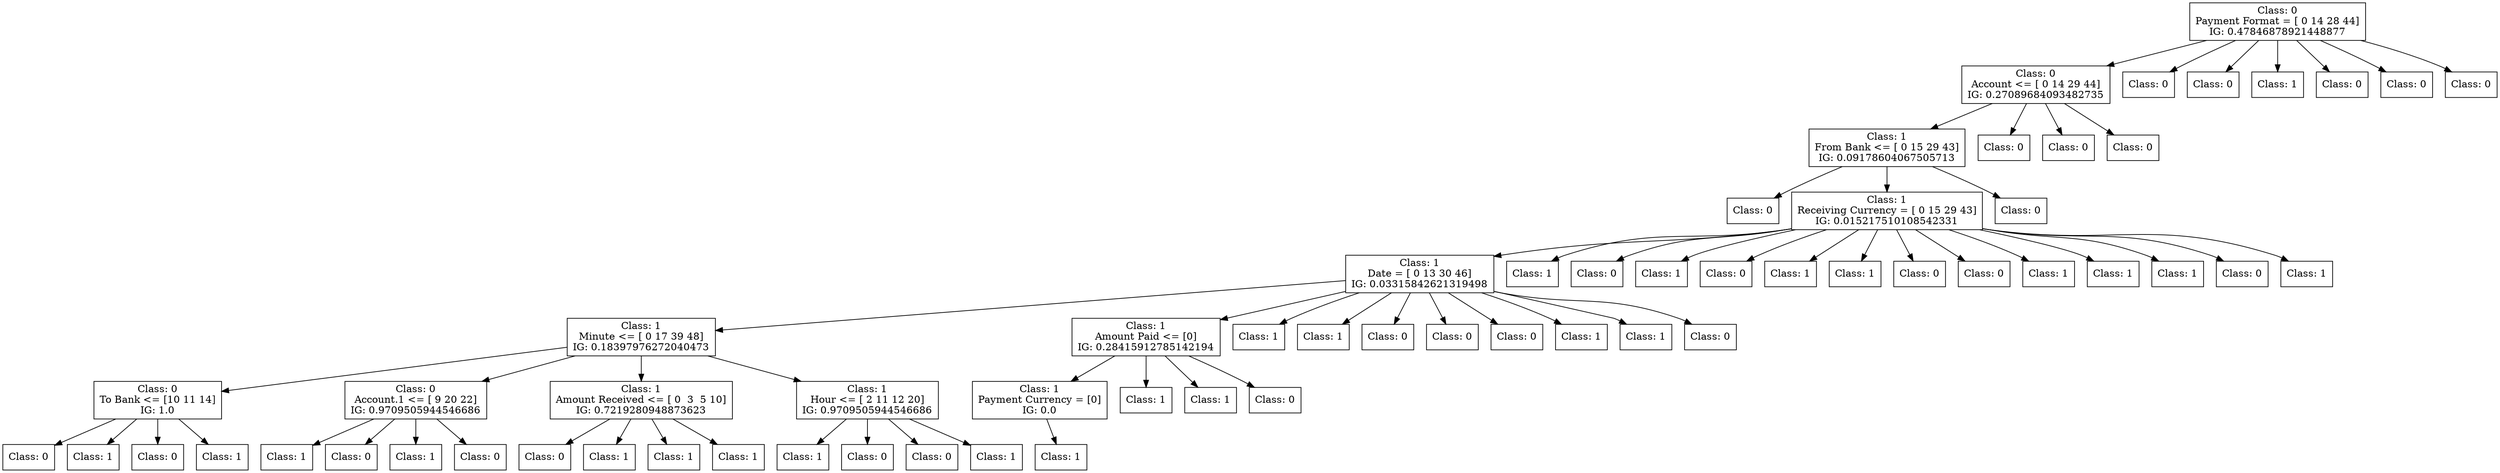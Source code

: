 digraph DecisionTree {
	rankdir=TD;
	node [shape=box];
	2639425862912 [label="Class: 0
Payment Format = [ 0 14 28 44]
IG: 0.47846878921448877"];
	2639425850432 [label="Class: 0
Account <= [ 0 14 29 44]
IG: 0.27089684093482735"];
	2639425862912 -> 2639425850432;
	2639425856480 [label="Class: 1
From Bank <= [ 0 15 29 43]
IG: 0.09178604067505713"];
	2639425850432 -> 2639425856480;
	2639425852112 [label="Class: 0
"];
	2639425856480 -> 2639425852112;
	2639425852208 [label="Class: 1
Receiving Currency = [ 0 15 29 43]
IG: 0.015217510108542331"];
	2639425856480 -> 2639425852208;
	2639425861088 [label="Class: 1
Date = [ 0 13 30 46]
IG: 0.03315842621319498"];
	2639425852208 -> 2639425861088;
	2639425852592 [label="Class: 1
Minute <= [ 0 17 39 48]
IG: 0.18397976272040473"];
	2639425861088 -> 2639425852592;
	2639425850960 [label="Class: 0
To Bank <= [10 11 14]
IG: 1.0"];
	2639425852592 -> 2639425850960;
	2639425849616 [label="Class: 0
"];
	2639425850960 -> 2639425849616;
	2639425851680 [label="Class: 1
"];
	2639425850960 -> 2639425851680;
	2639425855952 [label="Class: 0
"];
	2639425850960 -> 2639425855952;
	2639425855376 [label="Class: 1
"];
	2639425850960 -> 2639425855376;
	2639425849040 [label="Class: 0
Account.1 <= [ 9 20 22]
IG: 0.9709505944546686"];
	2639425852592 -> 2639425849040;
	2639425855616 [label="Class: 1
"];
	2639425849040 -> 2639425855616;
	2639425856720 [label="Class: 0
"];
	2639425849040 -> 2639425856720;
	2639425856192 [label="Class: 1
"];
	2639425849040 -> 2639425856192;
	2639425862960 [label="Class: 0
"];
	2639425849040 -> 2639425862960;
	2639425856960 [label="Class: 1
Amount Received <= [ 0  3  5 10]
IG: 0.7219280948873623"];
	2639425852592 -> 2639425856960;
	2639425847360 [label="Class: 0
"];
	2639425856960 -> 2639425847360;
	2639425855856 [label="Class: 1
"];
	2639425856960 -> 2639425855856;
	2639425856000 [label="Class: 1
"];
	2639425856960 -> 2639425856000;
	2639425854656 [label="Class: 1
"];
	2639425856960 -> 2639425854656;
	2639425862672 [label="Class: 1
Hour <= [ 2 11 12 20]
IG: 0.9709505944546686"];
	2639425852592 -> 2639425862672;
	2639425856672 [label="Class: 1
"];
	2639425862672 -> 2639425856672;
	2639425860224 [label="Class: 0
"];
	2639425862672 -> 2639425860224;
	2639425855664 [label="Class: 0
"];
	2639425862672 -> 2639425855664;
	2639425859600 [label="Class: 1
"];
	2639425862672 -> 2639425859600;
	2639425854608 [label="Class: 1
Amount Paid <= [0]
IG: 0.28415912785142194"];
	2639425861088 -> 2639425854608;
	2639425849232 [label="Class: 1
Payment Currency = [0]
IG: 0.0"];
	2639425854608 -> 2639425849232;
	2639426647856 [label="Class: 1
"];
	2639425849232 -> 2639426647856;
	2639426638064 [label="Class: 1
"];
	2639425854608 -> 2639426638064;
	2639426642624 [label="Class: 1
"];
	2639425854608 -> 2639426642624;
	2639426644928 [label="Class: 0
"];
	2639425854608 -> 2639426644928;
	2639425863488 [label="Class: 1
"];
	2639425861088 -> 2639425863488;
	2639425854176 [label="Class: 1
"];
	2639425861088 -> 2639425854176;
	2639425857344 [label="Class: 0
"];
	2639425861088 -> 2639425857344;
	2639425855232 [label="Class: 0
"];
	2639425861088 -> 2639425855232;
	2639425851008 [label="Class: 0
"];
	2639425861088 -> 2639425851008;
	2639425857248 [label="Class: 1
"];
	2639425861088 -> 2639425857248;
	2639425860080 [label="Class: 1
"];
	2639425861088 -> 2639425860080;
	2639425850240 [label="Class: 0
"];
	2639425861088 -> 2639425850240;
	2639425855328 [label="Class: 1
"];
	2639425852208 -> 2639425855328;
	2639425862528 [label="Class: 0
"];
	2639425852208 -> 2639425862528;
	2639425851536 [label="Class: 1
"];
	2639425852208 -> 2639425851536;
	2639425857824 [label="Class: 0
"];
	2639425852208 -> 2639425857824;
	2639425854848 [label="Class: 1
"];
	2639425852208 -> 2639425854848;
	2639425859216 [label="Class: 1
"];
	2639425852208 -> 2639425859216;
	2639425853984 [label="Class: 0
"];
	2639425852208 -> 2639425853984;
	2639425850000 [label="Class: 0
"];
	2639425852208 -> 2639425850000;
	2639425858016 [label="Class: 1
"];
	2639425852208 -> 2639425858016;
	2639425852400 [label="Class: 1
"];
	2639425852208 -> 2639425852400;
	2639425856096 [label="Class: 1
"];
	2639425852208 -> 2639425856096;
	2639425860752 [label="Class: 0
"];
	2639425852208 -> 2639425860752;
	2639425856240 [label="Class: 1
"];
	2639425852208 -> 2639425856240;
	2639425855184 [label="Class: 0
"];
	2639425856480 -> 2639425855184;
	2639425853168 [label="Class: 0
"];
	2639425850432 -> 2639425853168;
	2639425853648 [label="Class: 0
"];
	2639425850432 -> 2639425853648;
	2639425850816 [label="Class: 0
"];
	2639425850432 -> 2639425850816;
	2639425856144 [label="Class: 0
"];
	2639425862912 -> 2639425856144;
	2639425857488 [label="Class: 0
"];
	2639425862912 -> 2639425857488;
	2639425856288 [label="Class: 1
"];
	2639425862912 -> 2639425856288;
	2639425862048 [label="Class: 0
"];
	2639425862912 -> 2639425862048;
	2639425857632 [label="Class: 0
"];
	2639425862912 -> 2639425857632;
	2639425857584 [label="Class: 0
"];
	2639425862912 -> 2639425857584;
}
